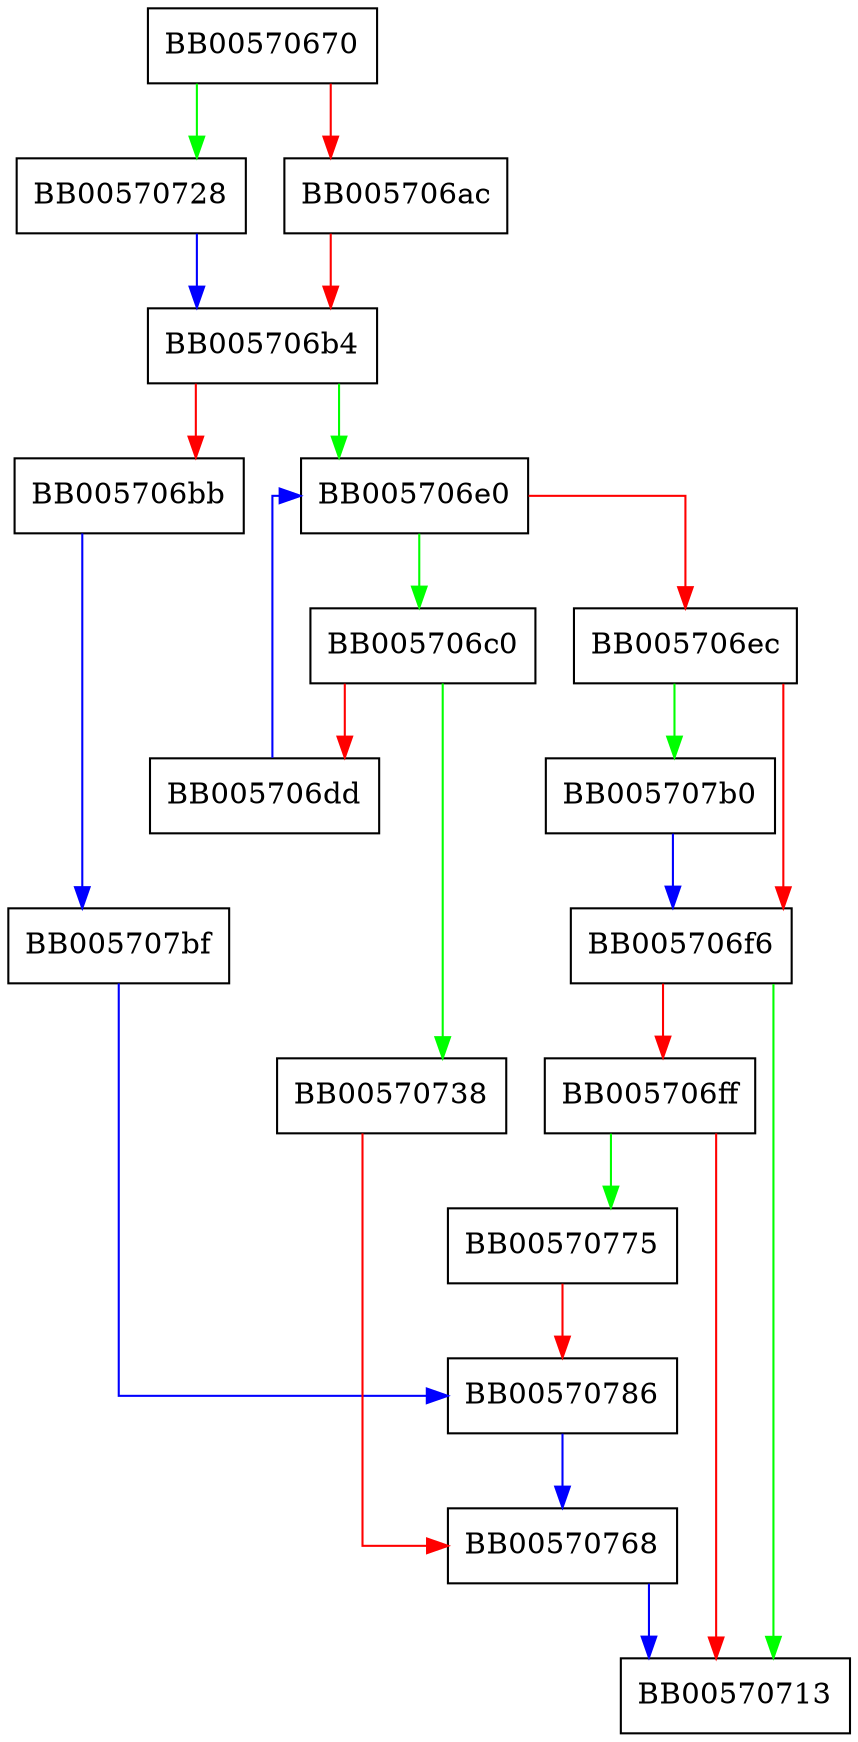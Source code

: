 digraph CMS_encrypt_ex {
  node [shape="box"];
  graph [splines=ortho];
  BB00570670 -> BB00570728 [color="green"];
  BB00570670 -> BB005706ac [color="red"];
  BB005706ac -> BB005706b4 [color="red"];
  BB005706b4 -> BB005706e0 [color="green"];
  BB005706b4 -> BB005706bb [color="red"];
  BB005706bb -> BB005707bf [color="blue"];
  BB005706c0 -> BB00570738 [color="green"];
  BB005706c0 -> BB005706dd [color="red"];
  BB005706dd -> BB005706e0 [color="blue"];
  BB005706e0 -> BB005706c0 [color="green"];
  BB005706e0 -> BB005706ec [color="red"];
  BB005706ec -> BB005707b0 [color="green"];
  BB005706ec -> BB005706f6 [color="red"];
  BB005706f6 -> BB00570713 [color="green"];
  BB005706f6 -> BB005706ff [color="red"];
  BB005706ff -> BB00570775 [color="green"];
  BB005706ff -> BB00570713 [color="red"];
  BB00570728 -> BB005706b4 [color="blue"];
  BB00570738 -> BB00570768 [color="red"];
  BB00570768 -> BB00570713 [color="blue"];
  BB00570775 -> BB00570786 [color="red"];
  BB00570786 -> BB00570768 [color="blue"];
  BB005707b0 -> BB005706f6 [color="blue"];
  BB005707bf -> BB00570786 [color="blue"];
}